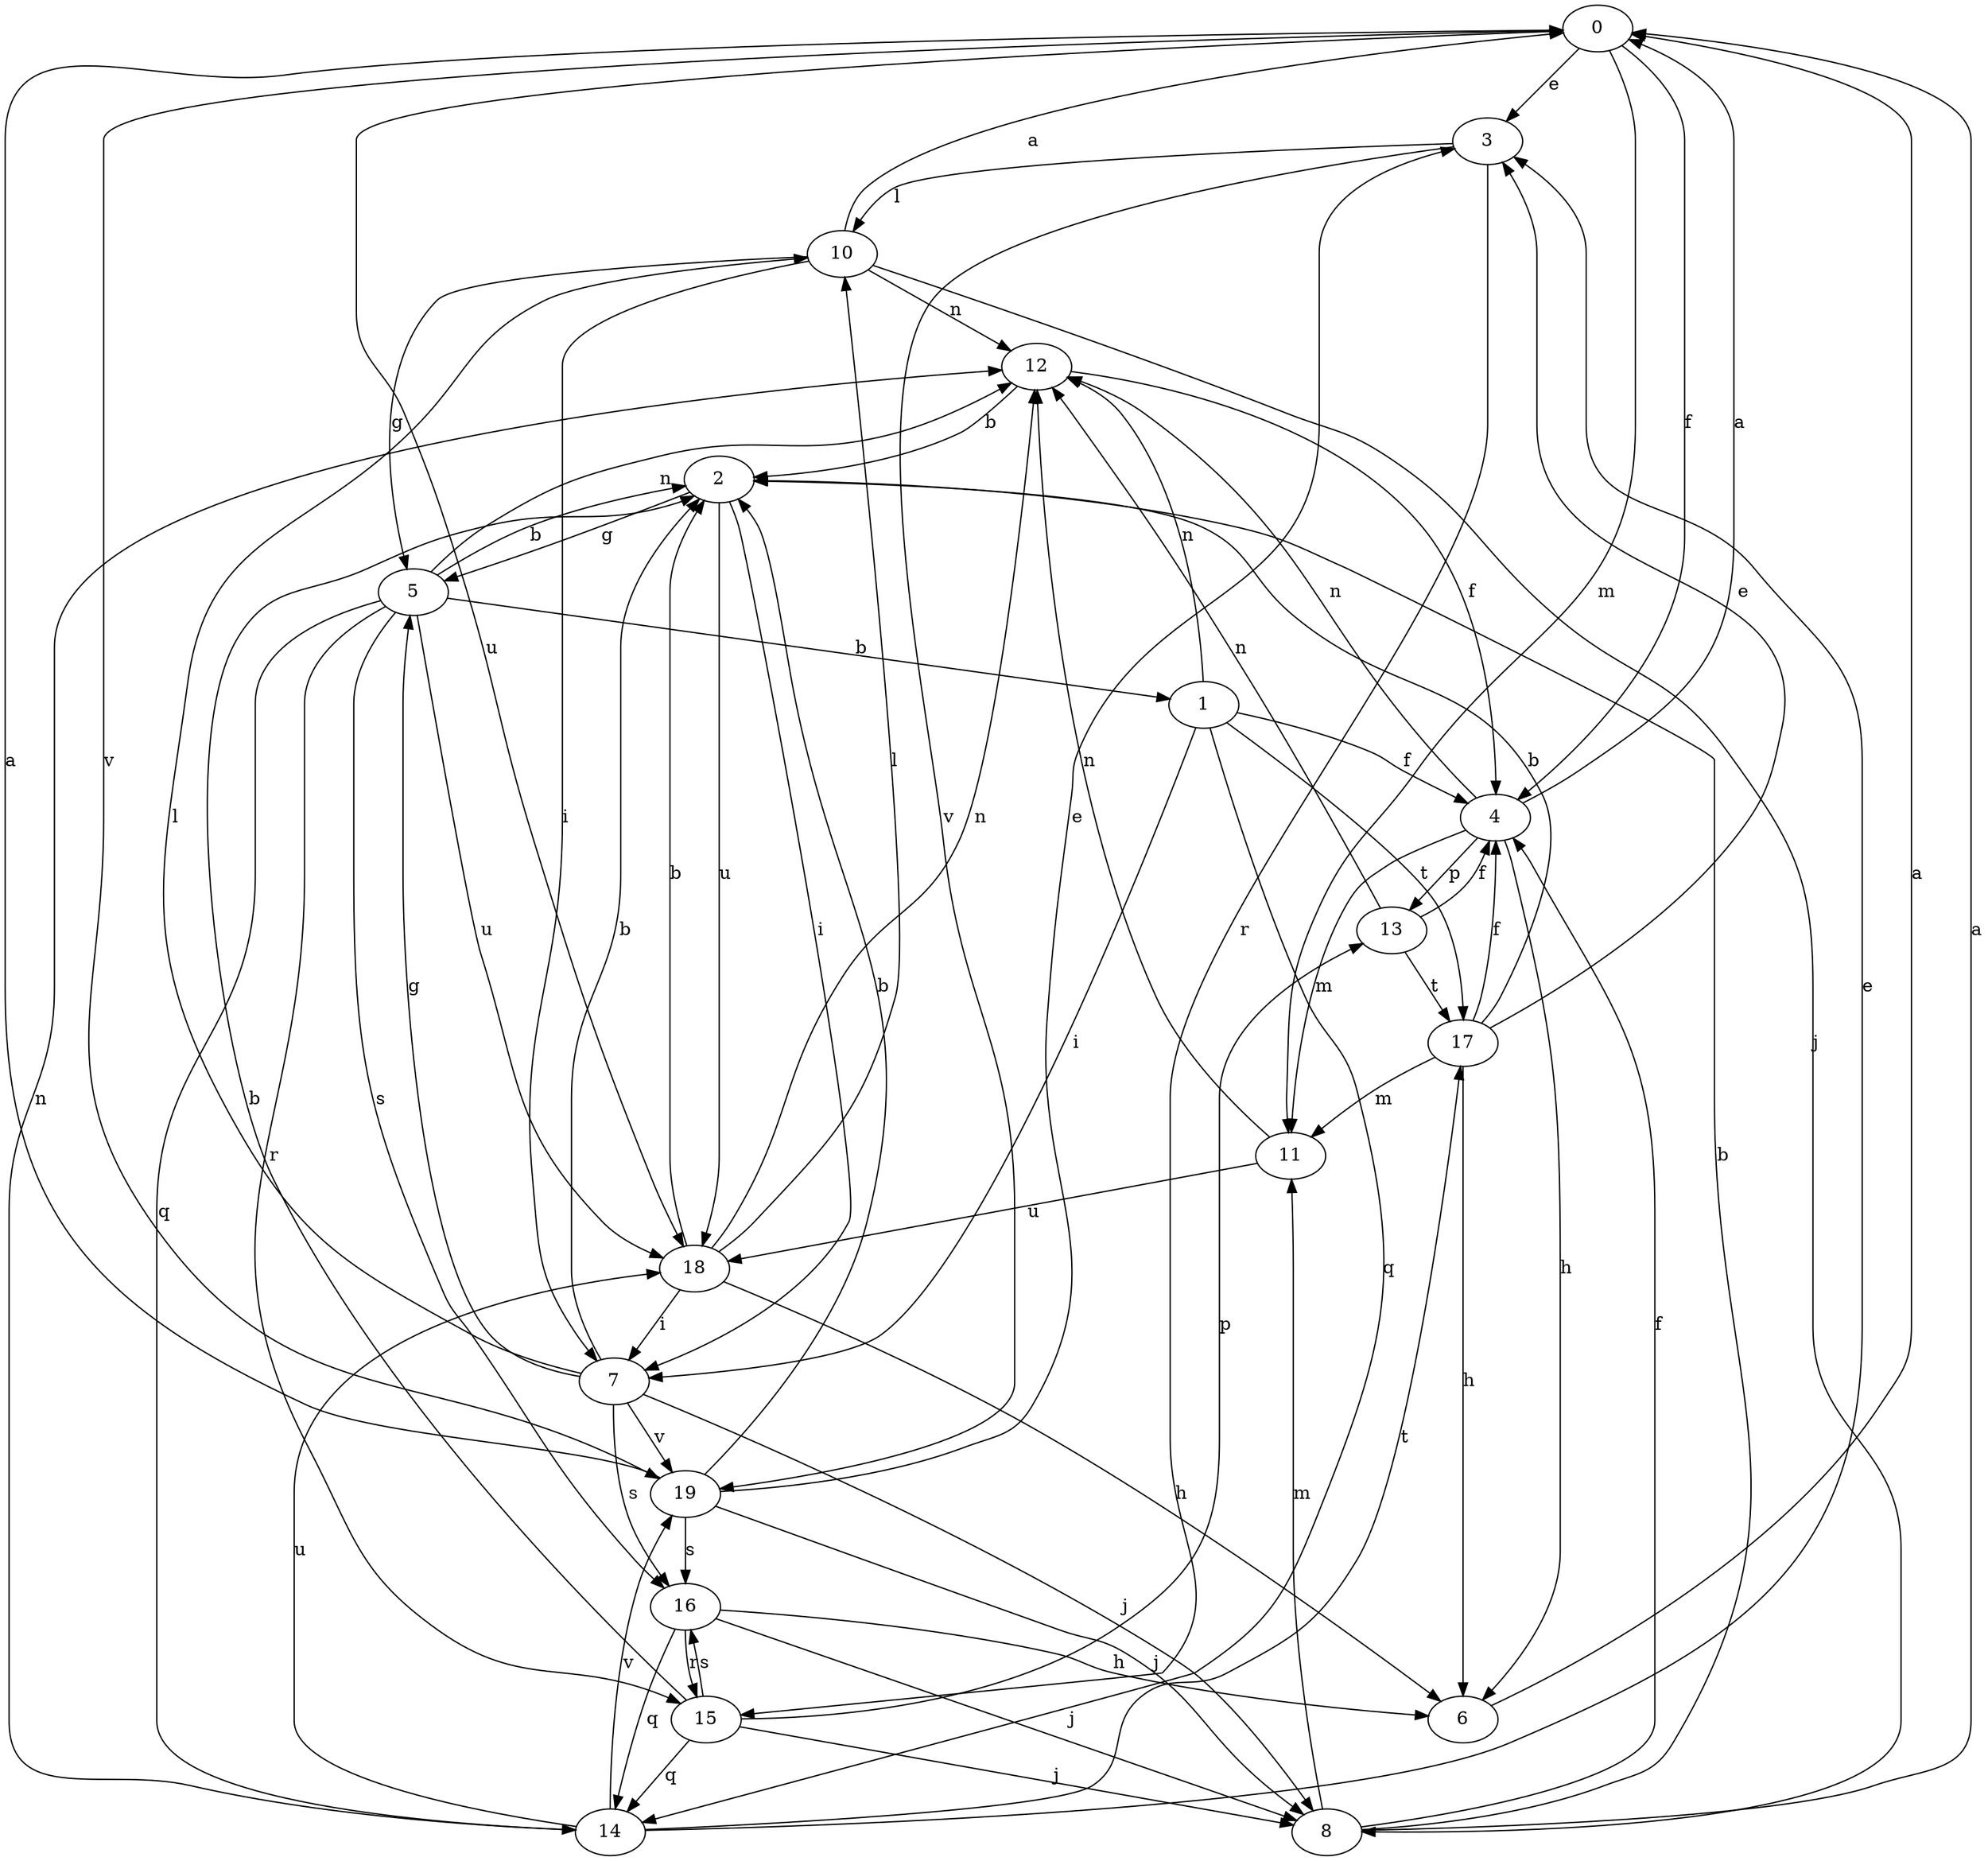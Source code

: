 strict digraph  {
0;
1;
2;
3;
4;
5;
6;
7;
8;
10;
11;
12;
13;
14;
15;
16;
17;
18;
19;
0 -> 3  [label=e];
0 -> 4  [label=f];
0 -> 11  [label=m];
0 -> 18  [label=u];
0 -> 19  [label=v];
1 -> 4  [label=f];
1 -> 7  [label=i];
1 -> 12  [label=n];
1 -> 14  [label=q];
1 -> 17  [label=t];
2 -> 5  [label=g];
2 -> 7  [label=i];
2 -> 18  [label=u];
3 -> 10  [label=l];
3 -> 15  [label=r];
3 -> 19  [label=v];
4 -> 0  [label=a];
4 -> 6  [label=h];
4 -> 11  [label=m];
4 -> 12  [label=n];
4 -> 13  [label=p];
5 -> 1  [label=b];
5 -> 2  [label=b];
5 -> 12  [label=n];
5 -> 14  [label=q];
5 -> 15  [label=r];
5 -> 16  [label=s];
5 -> 18  [label=u];
6 -> 0  [label=a];
7 -> 2  [label=b];
7 -> 5  [label=g];
7 -> 8  [label=j];
7 -> 10  [label=l];
7 -> 16  [label=s];
7 -> 19  [label=v];
8 -> 0  [label=a];
8 -> 2  [label=b];
8 -> 4  [label=f];
8 -> 11  [label=m];
10 -> 0  [label=a];
10 -> 5  [label=g];
10 -> 7  [label=i];
10 -> 8  [label=j];
10 -> 12  [label=n];
11 -> 12  [label=n];
11 -> 18  [label=u];
12 -> 2  [label=b];
12 -> 4  [label=f];
13 -> 4  [label=f];
13 -> 12  [label=n];
13 -> 17  [label=t];
14 -> 3  [label=e];
14 -> 12  [label=n];
14 -> 17  [label=t];
14 -> 18  [label=u];
14 -> 19  [label=v];
15 -> 2  [label=b];
15 -> 8  [label=j];
15 -> 13  [label=p];
15 -> 14  [label=q];
15 -> 16  [label=s];
16 -> 6  [label=h];
16 -> 8  [label=j];
16 -> 14  [label=q];
16 -> 15  [label=r];
17 -> 2  [label=b];
17 -> 3  [label=e];
17 -> 4  [label=f];
17 -> 6  [label=h];
17 -> 11  [label=m];
18 -> 2  [label=b];
18 -> 6  [label=h];
18 -> 7  [label=i];
18 -> 10  [label=l];
18 -> 12  [label=n];
19 -> 0  [label=a];
19 -> 2  [label=b];
19 -> 3  [label=e];
19 -> 8  [label=j];
19 -> 16  [label=s];
}
